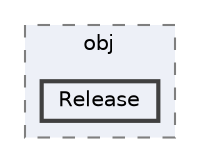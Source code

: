 digraph "SiroccoDemo.Domain/obj/Release"
{
 // LATEX_PDF_SIZE
  bgcolor="transparent";
  edge [fontname=Helvetica,fontsize=10,labelfontname=Helvetica,labelfontsize=10];
  node [fontname=Helvetica,fontsize=10,shape=box,height=0.2,width=0.4];
  compound=true
  subgraph clusterdir_890d3f6a2fa48c111052089add55276f {
    graph [ bgcolor="#edf0f7", pencolor="grey50", label="obj", fontname=Helvetica,fontsize=10 style="filled,dashed", URL="dir_890d3f6a2fa48c111052089add55276f.html",tooltip=""]
  dir_7b754e1e5ecb68680c3072f099b35ec9 [label="Release", fillcolor="#edf0f7", color="grey25", style="filled,bold", URL="dir_7b754e1e5ecb68680c3072f099b35ec9.html",tooltip=""];
  }
}
